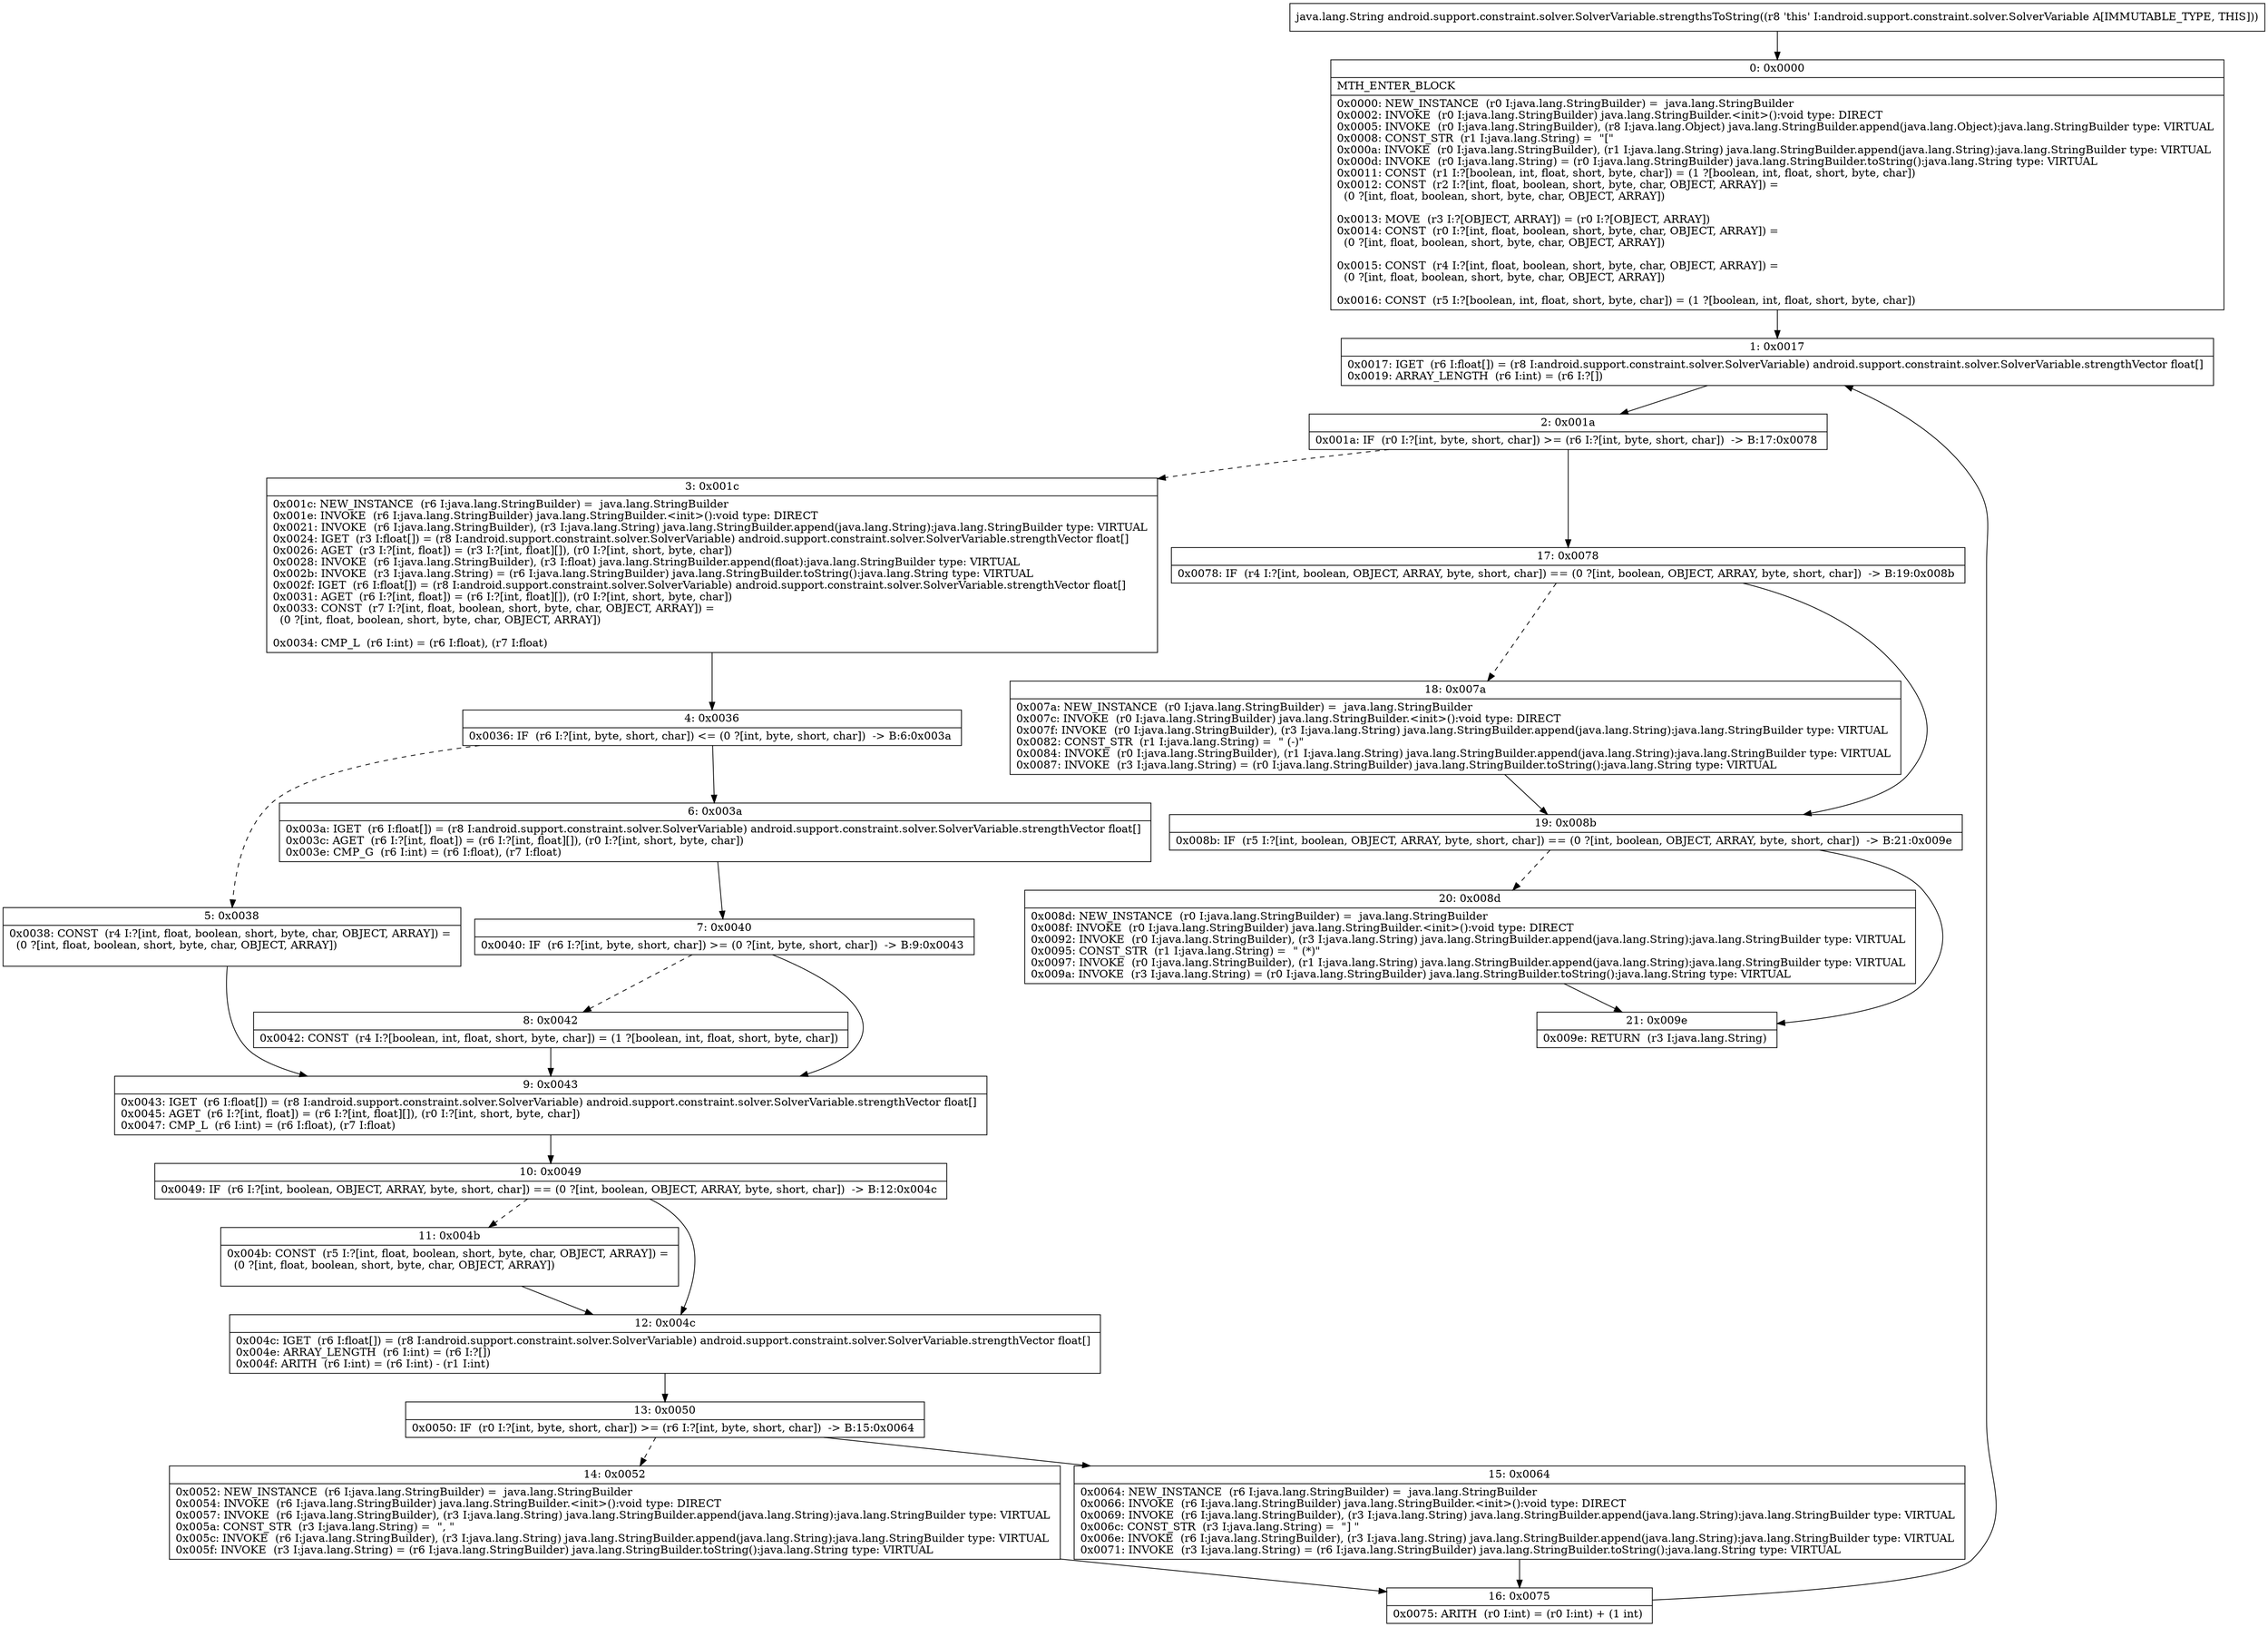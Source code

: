digraph "CFG forandroid.support.constraint.solver.SolverVariable.strengthsToString()Ljava\/lang\/String;" {
Node_0 [shape=record,label="{0\:\ 0x0000|MTH_ENTER_BLOCK\l|0x0000: NEW_INSTANCE  (r0 I:java.lang.StringBuilder) =  java.lang.StringBuilder \l0x0002: INVOKE  (r0 I:java.lang.StringBuilder) java.lang.StringBuilder.\<init\>():void type: DIRECT \l0x0005: INVOKE  (r0 I:java.lang.StringBuilder), (r8 I:java.lang.Object) java.lang.StringBuilder.append(java.lang.Object):java.lang.StringBuilder type: VIRTUAL \l0x0008: CONST_STR  (r1 I:java.lang.String) =  \"[\" \l0x000a: INVOKE  (r0 I:java.lang.StringBuilder), (r1 I:java.lang.String) java.lang.StringBuilder.append(java.lang.String):java.lang.StringBuilder type: VIRTUAL \l0x000d: INVOKE  (r0 I:java.lang.String) = (r0 I:java.lang.StringBuilder) java.lang.StringBuilder.toString():java.lang.String type: VIRTUAL \l0x0011: CONST  (r1 I:?[boolean, int, float, short, byte, char]) = (1 ?[boolean, int, float, short, byte, char]) \l0x0012: CONST  (r2 I:?[int, float, boolean, short, byte, char, OBJECT, ARRAY]) = \l  (0 ?[int, float, boolean, short, byte, char, OBJECT, ARRAY])\l \l0x0013: MOVE  (r3 I:?[OBJECT, ARRAY]) = (r0 I:?[OBJECT, ARRAY]) \l0x0014: CONST  (r0 I:?[int, float, boolean, short, byte, char, OBJECT, ARRAY]) = \l  (0 ?[int, float, boolean, short, byte, char, OBJECT, ARRAY])\l \l0x0015: CONST  (r4 I:?[int, float, boolean, short, byte, char, OBJECT, ARRAY]) = \l  (0 ?[int, float, boolean, short, byte, char, OBJECT, ARRAY])\l \l0x0016: CONST  (r5 I:?[boolean, int, float, short, byte, char]) = (1 ?[boolean, int, float, short, byte, char]) \l}"];
Node_1 [shape=record,label="{1\:\ 0x0017|0x0017: IGET  (r6 I:float[]) = (r8 I:android.support.constraint.solver.SolverVariable) android.support.constraint.solver.SolverVariable.strengthVector float[] \l0x0019: ARRAY_LENGTH  (r6 I:int) = (r6 I:?[]) \l}"];
Node_2 [shape=record,label="{2\:\ 0x001a|0x001a: IF  (r0 I:?[int, byte, short, char]) \>= (r6 I:?[int, byte, short, char])  \-\> B:17:0x0078 \l}"];
Node_3 [shape=record,label="{3\:\ 0x001c|0x001c: NEW_INSTANCE  (r6 I:java.lang.StringBuilder) =  java.lang.StringBuilder \l0x001e: INVOKE  (r6 I:java.lang.StringBuilder) java.lang.StringBuilder.\<init\>():void type: DIRECT \l0x0021: INVOKE  (r6 I:java.lang.StringBuilder), (r3 I:java.lang.String) java.lang.StringBuilder.append(java.lang.String):java.lang.StringBuilder type: VIRTUAL \l0x0024: IGET  (r3 I:float[]) = (r8 I:android.support.constraint.solver.SolverVariable) android.support.constraint.solver.SolverVariable.strengthVector float[] \l0x0026: AGET  (r3 I:?[int, float]) = (r3 I:?[int, float][]), (r0 I:?[int, short, byte, char]) \l0x0028: INVOKE  (r6 I:java.lang.StringBuilder), (r3 I:float) java.lang.StringBuilder.append(float):java.lang.StringBuilder type: VIRTUAL \l0x002b: INVOKE  (r3 I:java.lang.String) = (r6 I:java.lang.StringBuilder) java.lang.StringBuilder.toString():java.lang.String type: VIRTUAL \l0x002f: IGET  (r6 I:float[]) = (r8 I:android.support.constraint.solver.SolverVariable) android.support.constraint.solver.SolverVariable.strengthVector float[] \l0x0031: AGET  (r6 I:?[int, float]) = (r6 I:?[int, float][]), (r0 I:?[int, short, byte, char]) \l0x0033: CONST  (r7 I:?[int, float, boolean, short, byte, char, OBJECT, ARRAY]) = \l  (0 ?[int, float, boolean, short, byte, char, OBJECT, ARRAY])\l \l0x0034: CMP_L  (r6 I:int) = (r6 I:float), (r7 I:float) \l}"];
Node_4 [shape=record,label="{4\:\ 0x0036|0x0036: IF  (r6 I:?[int, byte, short, char]) \<= (0 ?[int, byte, short, char])  \-\> B:6:0x003a \l}"];
Node_5 [shape=record,label="{5\:\ 0x0038|0x0038: CONST  (r4 I:?[int, float, boolean, short, byte, char, OBJECT, ARRAY]) = \l  (0 ?[int, float, boolean, short, byte, char, OBJECT, ARRAY])\l \l}"];
Node_6 [shape=record,label="{6\:\ 0x003a|0x003a: IGET  (r6 I:float[]) = (r8 I:android.support.constraint.solver.SolverVariable) android.support.constraint.solver.SolverVariable.strengthVector float[] \l0x003c: AGET  (r6 I:?[int, float]) = (r6 I:?[int, float][]), (r0 I:?[int, short, byte, char]) \l0x003e: CMP_G  (r6 I:int) = (r6 I:float), (r7 I:float) \l}"];
Node_7 [shape=record,label="{7\:\ 0x0040|0x0040: IF  (r6 I:?[int, byte, short, char]) \>= (0 ?[int, byte, short, char])  \-\> B:9:0x0043 \l}"];
Node_8 [shape=record,label="{8\:\ 0x0042|0x0042: CONST  (r4 I:?[boolean, int, float, short, byte, char]) = (1 ?[boolean, int, float, short, byte, char]) \l}"];
Node_9 [shape=record,label="{9\:\ 0x0043|0x0043: IGET  (r6 I:float[]) = (r8 I:android.support.constraint.solver.SolverVariable) android.support.constraint.solver.SolverVariable.strengthVector float[] \l0x0045: AGET  (r6 I:?[int, float]) = (r6 I:?[int, float][]), (r0 I:?[int, short, byte, char]) \l0x0047: CMP_L  (r6 I:int) = (r6 I:float), (r7 I:float) \l}"];
Node_10 [shape=record,label="{10\:\ 0x0049|0x0049: IF  (r6 I:?[int, boolean, OBJECT, ARRAY, byte, short, char]) == (0 ?[int, boolean, OBJECT, ARRAY, byte, short, char])  \-\> B:12:0x004c \l}"];
Node_11 [shape=record,label="{11\:\ 0x004b|0x004b: CONST  (r5 I:?[int, float, boolean, short, byte, char, OBJECT, ARRAY]) = \l  (0 ?[int, float, boolean, short, byte, char, OBJECT, ARRAY])\l \l}"];
Node_12 [shape=record,label="{12\:\ 0x004c|0x004c: IGET  (r6 I:float[]) = (r8 I:android.support.constraint.solver.SolverVariable) android.support.constraint.solver.SolverVariable.strengthVector float[] \l0x004e: ARRAY_LENGTH  (r6 I:int) = (r6 I:?[]) \l0x004f: ARITH  (r6 I:int) = (r6 I:int) \- (r1 I:int) \l}"];
Node_13 [shape=record,label="{13\:\ 0x0050|0x0050: IF  (r0 I:?[int, byte, short, char]) \>= (r6 I:?[int, byte, short, char])  \-\> B:15:0x0064 \l}"];
Node_14 [shape=record,label="{14\:\ 0x0052|0x0052: NEW_INSTANCE  (r6 I:java.lang.StringBuilder) =  java.lang.StringBuilder \l0x0054: INVOKE  (r6 I:java.lang.StringBuilder) java.lang.StringBuilder.\<init\>():void type: DIRECT \l0x0057: INVOKE  (r6 I:java.lang.StringBuilder), (r3 I:java.lang.String) java.lang.StringBuilder.append(java.lang.String):java.lang.StringBuilder type: VIRTUAL \l0x005a: CONST_STR  (r3 I:java.lang.String) =  \", \" \l0x005c: INVOKE  (r6 I:java.lang.StringBuilder), (r3 I:java.lang.String) java.lang.StringBuilder.append(java.lang.String):java.lang.StringBuilder type: VIRTUAL \l0x005f: INVOKE  (r3 I:java.lang.String) = (r6 I:java.lang.StringBuilder) java.lang.StringBuilder.toString():java.lang.String type: VIRTUAL \l}"];
Node_15 [shape=record,label="{15\:\ 0x0064|0x0064: NEW_INSTANCE  (r6 I:java.lang.StringBuilder) =  java.lang.StringBuilder \l0x0066: INVOKE  (r6 I:java.lang.StringBuilder) java.lang.StringBuilder.\<init\>():void type: DIRECT \l0x0069: INVOKE  (r6 I:java.lang.StringBuilder), (r3 I:java.lang.String) java.lang.StringBuilder.append(java.lang.String):java.lang.StringBuilder type: VIRTUAL \l0x006c: CONST_STR  (r3 I:java.lang.String) =  \"] \" \l0x006e: INVOKE  (r6 I:java.lang.StringBuilder), (r3 I:java.lang.String) java.lang.StringBuilder.append(java.lang.String):java.lang.StringBuilder type: VIRTUAL \l0x0071: INVOKE  (r3 I:java.lang.String) = (r6 I:java.lang.StringBuilder) java.lang.StringBuilder.toString():java.lang.String type: VIRTUAL \l}"];
Node_16 [shape=record,label="{16\:\ 0x0075|0x0075: ARITH  (r0 I:int) = (r0 I:int) + (1 int) \l}"];
Node_17 [shape=record,label="{17\:\ 0x0078|0x0078: IF  (r4 I:?[int, boolean, OBJECT, ARRAY, byte, short, char]) == (0 ?[int, boolean, OBJECT, ARRAY, byte, short, char])  \-\> B:19:0x008b \l}"];
Node_18 [shape=record,label="{18\:\ 0x007a|0x007a: NEW_INSTANCE  (r0 I:java.lang.StringBuilder) =  java.lang.StringBuilder \l0x007c: INVOKE  (r0 I:java.lang.StringBuilder) java.lang.StringBuilder.\<init\>():void type: DIRECT \l0x007f: INVOKE  (r0 I:java.lang.StringBuilder), (r3 I:java.lang.String) java.lang.StringBuilder.append(java.lang.String):java.lang.StringBuilder type: VIRTUAL \l0x0082: CONST_STR  (r1 I:java.lang.String) =  \" (\-)\" \l0x0084: INVOKE  (r0 I:java.lang.StringBuilder), (r1 I:java.lang.String) java.lang.StringBuilder.append(java.lang.String):java.lang.StringBuilder type: VIRTUAL \l0x0087: INVOKE  (r3 I:java.lang.String) = (r0 I:java.lang.StringBuilder) java.lang.StringBuilder.toString():java.lang.String type: VIRTUAL \l}"];
Node_19 [shape=record,label="{19\:\ 0x008b|0x008b: IF  (r5 I:?[int, boolean, OBJECT, ARRAY, byte, short, char]) == (0 ?[int, boolean, OBJECT, ARRAY, byte, short, char])  \-\> B:21:0x009e \l}"];
Node_20 [shape=record,label="{20\:\ 0x008d|0x008d: NEW_INSTANCE  (r0 I:java.lang.StringBuilder) =  java.lang.StringBuilder \l0x008f: INVOKE  (r0 I:java.lang.StringBuilder) java.lang.StringBuilder.\<init\>():void type: DIRECT \l0x0092: INVOKE  (r0 I:java.lang.StringBuilder), (r3 I:java.lang.String) java.lang.StringBuilder.append(java.lang.String):java.lang.StringBuilder type: VIRTUAL \l0x0095: CONST_STR  (r1 I:java.lang.String) =  \" (*)\" \l0x0097: INVOKE  (r0 I:java.lang.StringBuilder), (r1 I:java.lang.String) java.lang.StringBuilder.append(java.lang.String):java.lang.StringBuilder type: VIRTUAL \l0x009a: INVOKE  (r3 I:java.lang.String) = (r0 I:java.lang.StringBuilder) java.lang.StringBuilder.toString():java.lang.String type: VIRTUAL \l}"];
Node_21 [shape=record,label="{21\:\ 0x009e|0x009e: RETURN  (r3 I:java.lang.String) \l}"];
MethodNode[shape=record,label="{java.lang.String android.support.constraint.solver.SolverVariable.strengthsToString((r8 'this' I:android.support.constraint.solver.SolverVariable A[IMMUTABLE_TYPE, THIS])) }"];
MethodNode -> Node_0;
Node_0 -> Node_1;
Node_1 -> Node_2;
Node_2 -> Node_3[style=dashed];
Node_2 -> Node_17;
Node_3 -> Node_4;
Node_4 -> Node_5[style=dashed];
Node_4 -> Node_6;
Node_5 -> Node_9;
Node_6 -> Node_7;
Node_7 -> Node_8[style=dashed];
Node_7 -> Node_9;
Node_8 -> Node_9;
Node_9 -> Node_10;
Node_10 -> Node_11[style=dashed];
Node_10 -> Node_12;
Node_11 -> Node_12;
Node_12 -> Node_13;
Node_13 -> Node_14[style=dashed];
Node_13 -> Node_15;
Node_14 -> Node_16;
Node_15 -> Node_16;
Node_16 -> Node_1;
Node_17 -> Node_18[style=dashed];
Node_17 -> Node_19;
Node_18 -> Node_19;
Node_19 -> Node_20[style=dashed];
Node_19 -> Node_21;
Node_20 -> Node_21;
}

